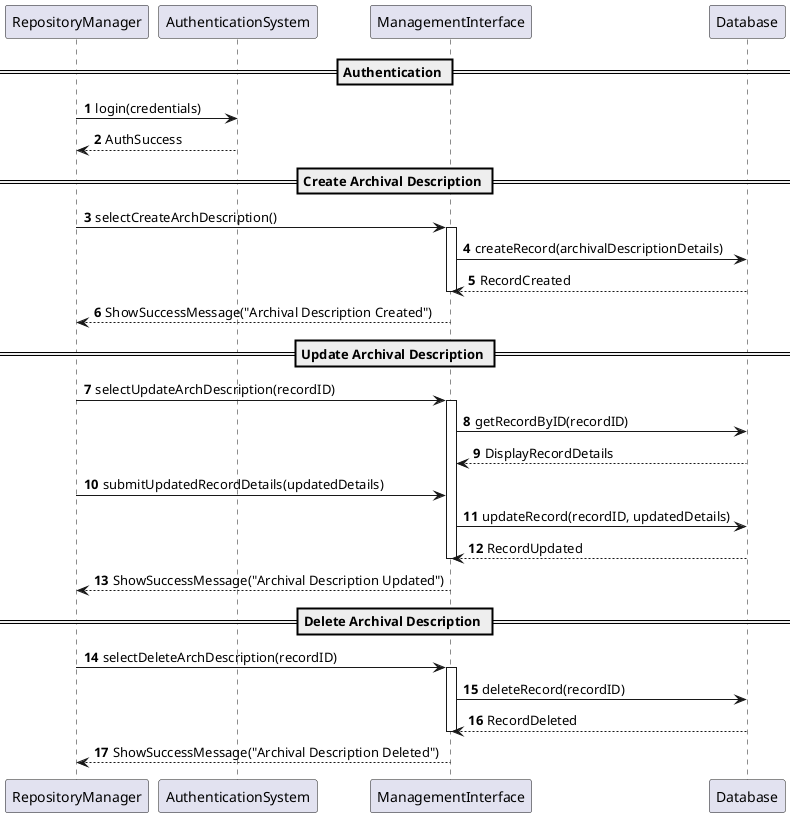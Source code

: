@startuml
autonumber

participant RepositoryManager as RM
participant AuthenticationSystem as Auth
participant ManagementInterface as MI
participant Database as DB

== Authentication ==
RM -> Auth: login(credentials)
Auth --> RM: AuthSuccess

== Create Archival Description ==
RM -> MI: selectCreateArchDescription()
activate MI
MI -> DB: createRecord(archivalDescriptionDetails)
DB --> MI: RecordCreated
deactivate MI
MI --> RM: ShowSuccessMessage("Archival Description Created")

== Update Archival Description ==
RM -> MI: selectUpdateArchDescription(recordID)
activate MI
MI -> DB: getRecordByID(recordID)
DB --> MI: DisplayRecordDetails
RM -> MI: submitUpdatedRecordDetails(updatedDetails)
MI -> DB: updateRecord(recordID, updatedDetails)
DB --> MI: RecordUpdated
deactivate MI
MI --> RM: ShowSuccessMessage("Archival Description Updated")

== Delete Archival Description ==
RM -> MI: selectDeleteArchDescription(recordID)
activate MI
MI -> DB: deleteRecord(recordID)
DB --> MI: RecordDeleted
deactivate MI
MI --> RM: ShowSuccessMessage("Archival Description Deleted")

@enduml